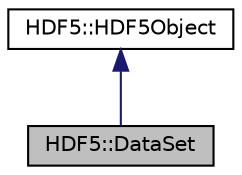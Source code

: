 digraph "HDF5::DataSet"
{
 // LATEX_PDF_SIZE
  edge [fontname="Helvetica",fontsize="10",labelfontname="Helvetica",labelfontsize="10"];
  node [fontname="Helvetica",fontsize="10",shape=record];
  Node1 [label="HDF5::DataSet",height=0.2,width=0.4,color="black", fillcolor="grey75", style="filled", fontcolor="black",tooltip=" "];
  Node2 -> Node1 [dir="back",color="midnightblue",fontsize="10",style="solid",fontname="Helvetica"];
  Node2 [label="HDF5::HDF5Object",height=0.2,width=0.4,color="black", fillcolor="white", style="filled",URL="$classHDF5_1_1HDF5Object.html",tooltip=" "];
}
